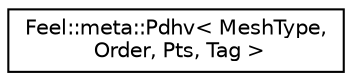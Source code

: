 digraph "Graphical Class Hierarchy"
{
 // LATEX_PDF_SIZE
  edge [fontname="Helvetica",fontsize="10",labelfontname="Helvetica",labelfontsize="10"];
  node [fontname="Helvetica",fontsize="10",shape=record];
  rankdir="LR";
  Node0 [label="Feel::meta::Pdhv\< MeshType,\l Order, Pts, Tag \>",height=0.2,width=0.4,color="black", fillcolor="white", style="filled",URL="$structFeel_1_1meta_1_1Pdhv.html",tooltip=" "];
}
